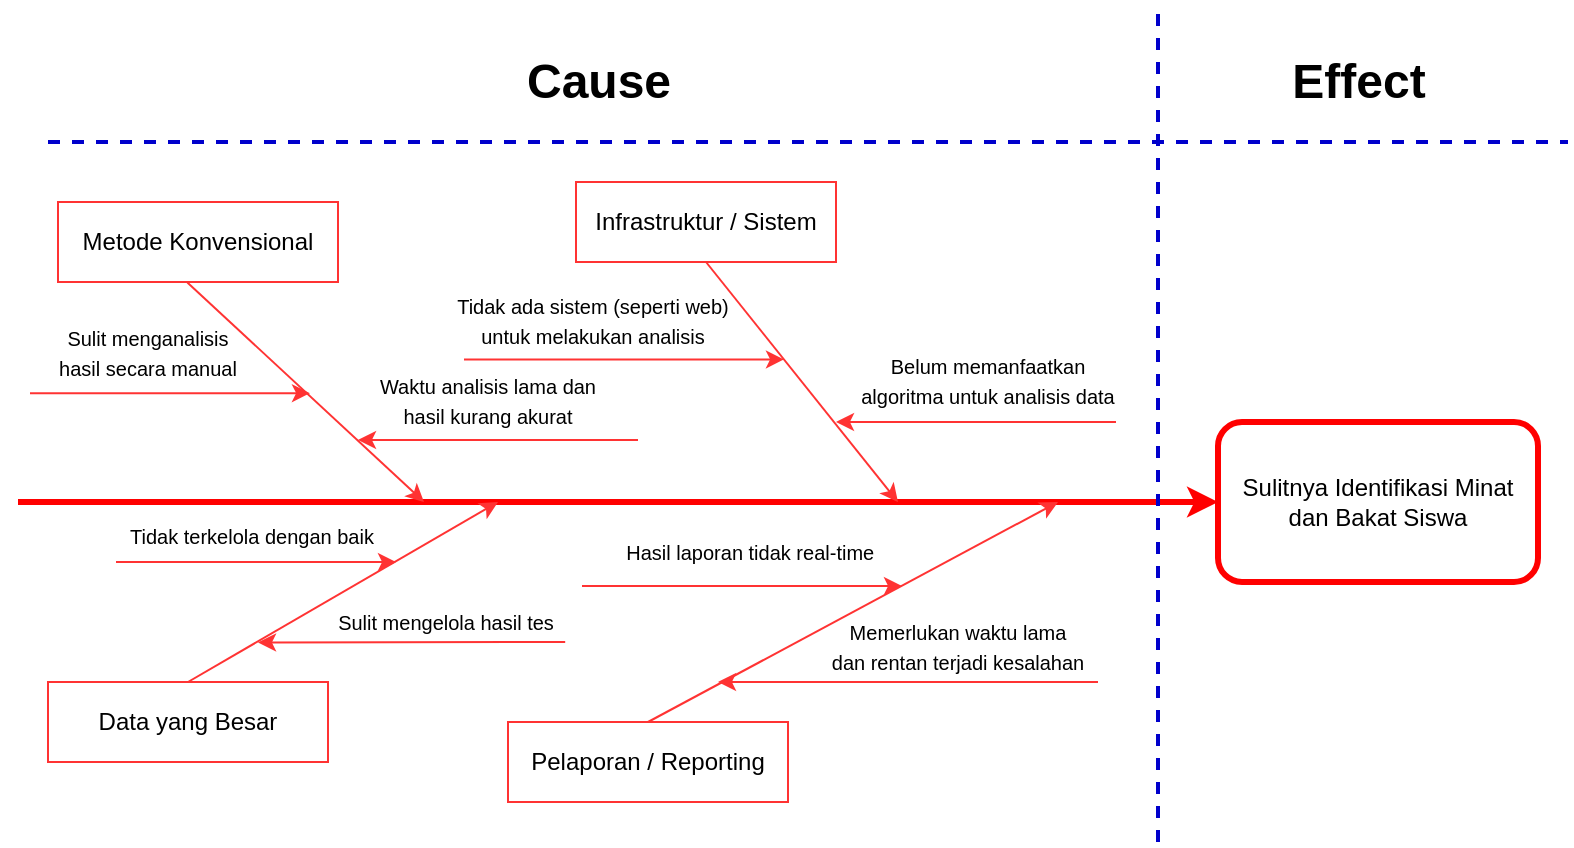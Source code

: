 <mxfile version="25.0.3">
  <diagram name="Page-1" id="Wy1OQKJcWPc-IRxoSolE">
    <mxGraphModel dx="880" dy="472" grid="1" gridSize="10" guides="1" tooltips="1" connect="1" arrows="1" fold="1" page="1" pageScale="1" pageWidth="850" pageHeight="1100" math="0" shadow="0">
      <root>
        <mxCell id="0" />
        <mxCell id="1" parent="0" />
        <mxCell id="SLuA622SSdulg7xQy2i6-1" value="Sulitnya Identifikasi Minat dan Bakat Siswa" style="rounded=1;whiteSpace=wrap;html=1;strokeColor=#ff0000;strokeWidth=3;" parent="1" vertex="1">
          <mxGeometry x="630" y="230" width="160" height="80" as="geometry" />
        </mxCell>
        <mxCell id="SLuA622SSdulg7xQy2i6-2" value="" style="endArrow=classic;html=1;rounded=0;entryX=0;entryY=0.5;entryDx=0;entryDy=0;strokeColor=#ff0000;strokeWidth=3;" parent="1" target="SLuA622SSdulg7xQy2i6-1" edge="1">
          <mxGeometry width="50" height="50" relative="1" as="geometry">
            <mxPoint x="30" y="270" as="sourcePoint" />
            <mxPoint x="440" y="250" as="targetPoint" />
          </mxGeometry>
        </mxCell>
        <mxCell id="SLuA622SSdulg7xQy2i6-3" value="" style="endArrow=none;dashed=1;html=1;rounded=0;strokeColor=#0000CC;strokeWidth=2;" parent="1" edge="1">
          <mxGeometry width="50" height="50" relative="1" as="geometry">
            <mxPoint x="600" y="440" as="sourcePoint" />
            <mxPoint x="600" y="20" as="targetPoint" />
          </mxGeometry>
        </mxCell>
        <mxCell id="SLuA622SSdulg7xQy2i6-4" value="Metode Konvensional" style="rounded=0;whiteSpace=wrap;html=1;strokeColor=#FF3333;" parent="1" vertex="1">
          <mxGeometry x="50" y="120" width="140" height="40" as="geometry" />
        </mxCell>
        <mxCell id="SLuA622SSdulg7xQy2i6-5" value="" style="endArrow=classic;html=1;rounded=0;exitX=0.462;exitY=1.005;exitDx=0;exitDy=0;exitPerimeter=0;strokeColor=#FF3333;" parent="1" source="SLuA622SSdulg7xQy2i6-4" edge="1">
          <mxGeometry width="50" height="50" relative="1" as="geometry">
            <mxPoint x="183.0" y="150.0" as="sourcePoint" />
            <mxPoint x="233" y="270" as="targetPoint" />
          </mxGeometry>
        </mxCell>
        <mxCell id="SLuA622SSdulg7xQy2i6-7" value="Data yang Besar" style="rounded=0;whiteSpace=wrap;html=1;strokeColor=#FF3333;" parent="1" vertex="1">
          <mxGeometry x="45" y="360" width="140" height="40" as="geometry" />
        </mxCell>
        <mxCell id="SLuA622SSdulg7xQy2i6-12" value="" style="endArrow=classic;html=1;rounded=0;exitX=0.5;exitY=0;exitDx=0;exitDy=0;strokeColor=#FF3333;" parent="1" source="SLuA622SSdulg7xQy2i6-7" edge="1">
          <mxGeometry width="50" height="50" relative="1" as="geometry">
            <mxPoint x="130" y="290" as="sourcePoint" />
            <mxPoint x="270" y="270" as="targetPoint" />
          </mxGeometry>
        </mxCell>
        <mxCell id="IdLxyNCqbkNmSG0s4oJz-2" value="" style="endArrow=classic;html=1;rounded=0;strokeColor=#FF3333;" edge="1" parent="1">
          <mxGeometry width="50" height="50" relative="1" as="geometry">
            <mxPoint x="36" y="215.58" as="sourcePoint" />
            <mxPoint x="176" y="215.58" as="targetPoint" />
          </mxGeometry>
        </mxCell>
        <mxCell id="IdLxyNCqbkNmSG0s4oJz-3" value="&lt;font style=&quot;font-size: 10px;&quot;&gt;Sulit menganalisis&lt;br&gt;hasil secara manual&lt;/font&gt;" style="text;html=1;align=center;verticalAlign=middle;whiteSpace=wrap;rounded=0;" vertex="1" parent="1">
          <mxGeometry x="30" y="180" width="130" height="30" as="geometry" />
        </mxCell>
        <mxCell id="IdLxyNCqbkNmSG0s4oJz-4" value="" style="endArrow=classic;html=1;rounded=0;strokeColor=#FF3333;" edge="1" parent="1">
          <mxGeometry width="50" height="50" relative="1" as="geometry">
            <mxPoint x="340" y="239" as="sourcePoint" />
            <mxPoint x="200" y="239" as="targetPoint" />
          </mxGeometry>
        </mxCell>
        <mxCell id="IdLxyNCqbkNmSG0s4oJz-5" value="&lt;font style=&quot;font-size: 10px;&quot;&gt;Waktu analisis lama dan hasil kurang akurat&lt;/font&gt;" style="text;html=1;align=center;verticalAlign=middle;whiteSpace=wrap;rounded=0;" vertex="1" parent="1">
          <mxGeometry x="200" y="204" width="130" height="30" as="geometry" />
        </mxCell>
        <mxCell id="IdLxyNCqbkNmSG0s4oJz-6" value="" style="endArrow=classic;html=1;rounded=0;strokeColor=#FF3333;" edge="1" parent="1">
          <mxGeometry width="50" height="50" relative="1" as="geometry">
            <mxPoint x="79" y="300" as="sourcePoint" />
            <mxPoint x="219" y="300" as="targetPoint" />
          </mxGeometry>
        </mxCell>
        <mxCell id="IdLxyNCqbkNmSG0s4oJz-7" value="&lt;font style=&quot;font-size: 10px;&quot;&gt;Tidak terkelola dengan baik&lt;/font&gt;" style="text;html=1;align=center;verticalAlign=middle;whiteSpace=wrap;rounded=0;" vertex="1" parent="1">
          <mxGeometry x="82" y="277" width="130" height="20" as="geometry" />
        </mxCell>
        <mxCell id="IdLxyNCqbkNmSG0s4oJz-9" value="&lt;font style=&quot;font-size: 10px;&quot;&gt;Sulit mengelola hasil tes&lt;/font&gt;" style="text;html=1;align=center;verticalAlign=middle;whiteSpace=wrap;rounded=0;" vertex="1" parent="1">
          <mxGeometry x="179" y="320" width="130" height="20" as="geometry" />
        </mxCell>
        <mxCell id="IdLxyNCqbkNmSG0s4oJz-10" value="Infrastruktur / Sistem" style="rounded=0;whiteSpace=wrap;html=1;strokeColor=#FF3333;" vertex="1" parent="1">
          <mxGeometry x="309" y="110" width="130" height="40" as="geometry" />
        </mxCell>
        <mxCell id="IdLxyNCqbkNmSG0s4oJz-11" value="" style="endArrow=classic;html=1;rounded=0;exitX=0.5;exitY=1;exitDx=0;exitDy=0;strokeColor=#FF3333;" edge="1" parent="1" source="IdLxyNCqbkNmSG0s4oJz-10">
          <mxGeometry width="50" height="50" relative="1" as="geometry">
            <mxPoint x="415" y="150" as="sourcePoint" />
            <mxPoint x="470" y="270" as="targetPoint" />
          </mxGeometry>
        </mxCell>
        <mxCell id="IdLxyNCqbkNmSG0s4oJz-12" value="" style="endArrow=classic;html=1;rounded=0;strokeColor=#FF3333;" edge="1" parent="1">
          <mxGeometry width="50" height="50" relative="1" as="geometry">
            <mxPoint x="253" y="198.71" as="sourcePoint" />
            <mxPoint x="413" y="198.71" as="targetPoint" />
          </mxGeometry>
        </mxCell>
        <mxCell id="IdLxyNCqbkNmSG0s4oJz-13" value="&lt;font style=&quot;font-size: 10px;&quot;&gt;Tidak ada sistem (seperti web) untuk melakukan analisis&lt;/font&gt;" style="text;html=1;align=center;verticalAlign=middle;whiteSpace=wrap;rounded=0;" vertex="1" parent="1">
          <mxGeometry x="240" y="164" width="155" height="30" as="geometry" />
        </mxCell>
        <mxCell id="IdLxyNCqbkNmSG0s4oJz-14" value="" style="endArrow=classic;html=1;rounded=0;strokeColor=#FF3333;" edge="1" parent="1">
          <mxGeometry width="50" height="50" relative="1" as="geometry">
            <mxPoint x="579" y="230" as="sourcePoint" />
            <mxPoint x="439" y="230" as="targetPoint" />
          </mxGeometry>
        </mxCell>
        <mxCell id="IdLxyNCqbkNmSG0s4oJz-15" value="&lt;font style=&quot;font-size: 10px;&quot;&gt;Belum memanfaatkan algoritma untuk analisis data&lt;/font&gt;" style="text;html=1;align=center;verticalAlign=middle;whiteSpace=wrap;rounded=0;" vertex="1" parent="1">
          <mxGeometry x="450" y="194" width="130" height="30" as="geometry" />
        </mxCell>
        <mxCell id="IdLxyNCqbkNmSG0s4oJz-16" value="" style="endArrow=classic;html=1;rounded=0;exitX=1.02;exitY=0.892;exitDx=0;exitDy=0;exitPerimeter=0;strokeColor=#FF3333;" edge="1" parent="1">
          <mxGeometry width="50" height="50" relative="1" as="geometry">
            <mxPoint x="303.6" y="340" as="sourcePoint" />
            <mxPoint x="150" y="340.24" as="targetPoint" />
          </mxGeometry>
        </mxCell>
        <mxCell id="IdLxyNCqbkNmSG0s4oJz-19" value="Pelaporan / Reporting" style="rounded=0;whiteSpace=wrap;html=1;strokeColor=#FF3333;" vertex="1" parent="1">
          <mxGeometry x="275" y="380" width="140" height="40" as="geometry" />
        </mxCell>
        <mxCell id="IdLxyNCqbkNmSG0s4oJz-23" value="" style="endArrow=classic;html=1;rounded=0;exitX=0.5;exitY=0;exitDx=0;exitDy=0;strokeColor=#FF3333;" edge="1" parent="1" source="IdLxyNCqbkNmSG0s4oJz-19">
          <mxGeometry width="50" height="50" relative="1" as="geometry">
            <mxPoint x="430" y="380" as="sourcePoint" />
            <mxPoint x="550" y="270" as="targetPoint" />
          </mxGeometry>
        </mxCell>
        <mxCell id="IdLxyNCqbkNmSG0s4oJz-25" value="" style="endArrow=classic;html=1;rounded=0;strokeColor=#FF3333;" edge="1" parent="1">
          <mxGeometry width="50" height="50" relative="1" as="geometry">
            <mxPoint x="312" y="312.0" as="sourcePoint" />
            <mxPoint x="472" y="312.0" as="targetPoint" />
          </mxGeometry>
        </mxCell>
        <mxCell id="IdLxyNCqbkNmSG0s4oJz-26" value="&lt;font style=&quot;font-size: 10px;&quot;&gt;Hasil laporan tidak real-time&amp;nbsp;&lt;/font&gt;" style="text;html=1;align=center;verticalAlign=middle;whiteSpace=wrap;rounded=0;" vertex="1" parent="1">
          <mxGeometry x="325" y="280.0" width="145" height="30" as="geometry" />
        </mxCell>
        <mxCell id="IdLxyNCqbkNmSG0s4oJz-27" value="" style="endArrow=classic;html=1;rounded=0;strokeColor=#FF3333;" edge="1" parent="1">
          <mxGeometry width="50" height="50" relative="1" as="geometry">
            <mxPoint x="570" y="360" as="sourcePoint" />
            <mxPoint x="380" y="360.0" as="targetPoint" />
          </mxGeometry>
        </mxCell>
        <mxCell id="IdLxyNCqbkNmSG0s4oJz-28" value="&lt;span style=&quot;font-size: 10px;&quot;&gt;Memerlukan waktu lama&lt;br&gt;&lt;/span&gt;&lt;span style=&quot;font-size: 10px;&quot;&gt;dan rentan terjadi kesalahan&lt;/span&gt;" style="text;html=1;align=center;verticalAlign=middle;whiteSpace=wrap;rounded=0;" vertex="1" parent="1">
          <mxGeometry x="415" y="330" width="170" height="24.69" as="geometry" />
        </mxCell>
        <mxCell id="IdLxyNCqbkNmSG0s4oJz-31" value="" style="endArrow=none;dashed=1;html=1;rounded=0;strokeColor=#0000CC;strokeWidth=2;" edge="1" parent="1">
          <mxGeometry width="50" height="50" relative="1" as="geometry">
            <mxPoint x="45" y="90" as="sourcePoint" />
            <mxPoint x="805" y="90" as="targetPoint" />
          </mxGeometry>
        </mxCell>
        <mxCell id="IdLxyNCqbkNmSG0s4oJz-57" value="Effect" style="text;strokeColor=none;fillColor=none;html=1;fontSize=24;fontStyle=1;verticalAlign=middle;align=center;" vertex="1" parent="1">
          <mxGeometry x="600" y="40" width="200" height="40" as="geometry" />
        </mxCell>
        <mxCell id="IdLxyNCqbkNmSG0s4oJz-58" value="Cause" style="text;strokeColor=none;fillColor=none;html=1;fontSize=24;fontStyle=1;verticalAlign=middle;align=center;" vertex="1" parent="1">
          <mxGeometry x="40" y="40" width="560" height="40" as="geometry" />
        </mxCell>
      </root>
    </mxGraphModel>
  </diagram>
</mxfile>
